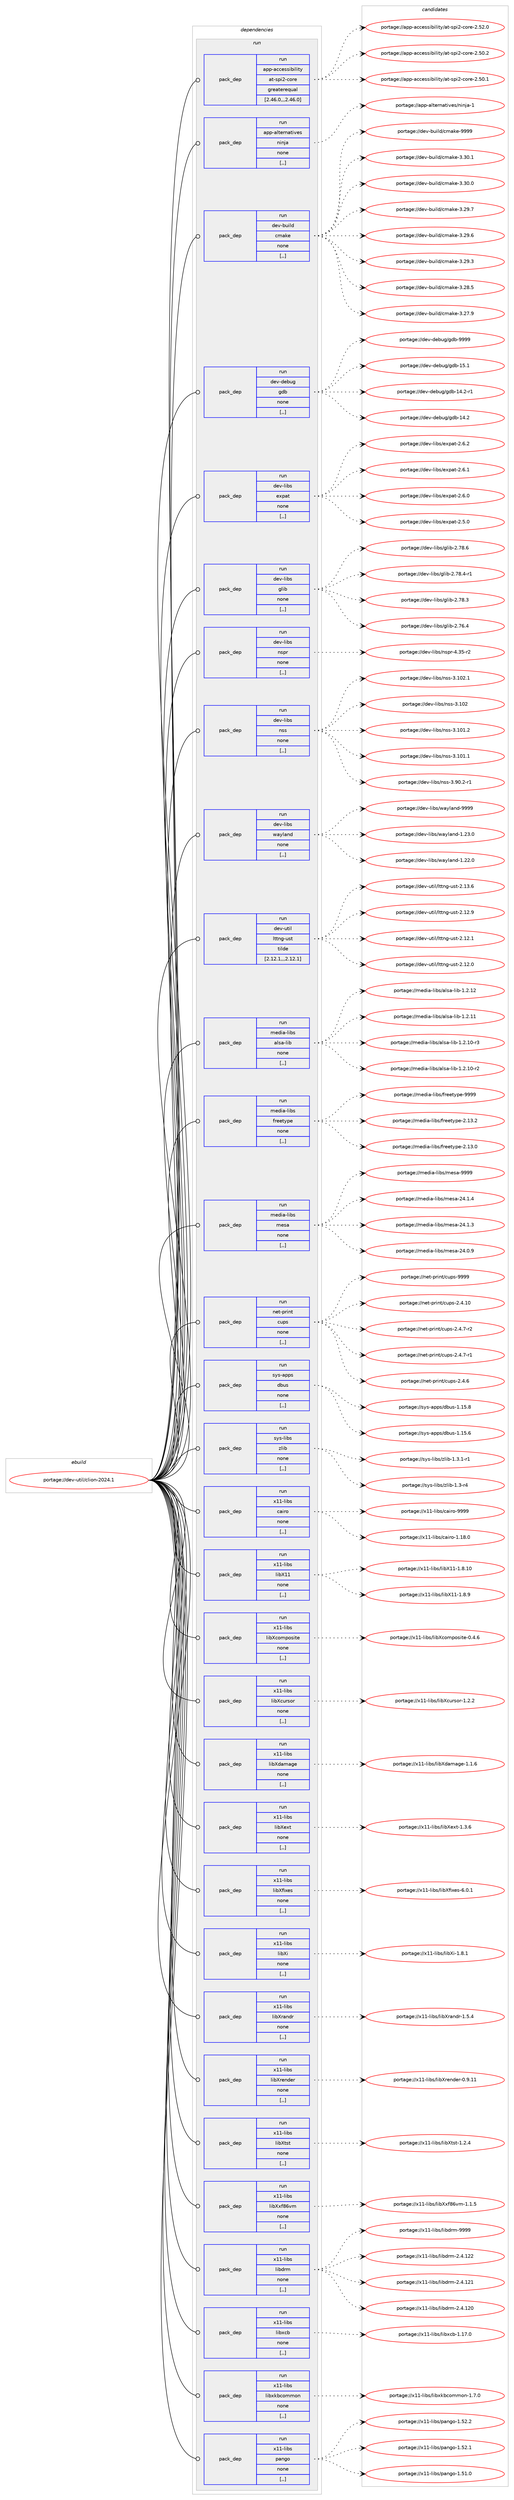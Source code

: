 digraph prolog {

# *************
# Graph options
# *************

newrank=true;
concentrate=true;
compound=true;
graph [rankdir=LR,fontname=Helvetica,fontsize=10,ranksep=1.5];#, ranksep=2.5, nodesep=0.2];
edge  [arrowhead=vee];
node  [fontname=Helvetica,fontsize=10];

# **********
# The ebuild
# **********

subgraph cluster_leftcol {
color=gray;
label=<<i>ebuild</i>>;
id [label="portage://dev-util/clion-2024.1", color=red, width=4, href="../dev-util/clion-2024.1.svg"];
}

# ****************
# The dependencies
# ****************

subgraph cluster_midcol {
color=gray;
label=<<i>dependencies</i>>;
subgraph cluster_compile {
fillcolor="#eeeeee";
style=filled;
label=<<i>compile</i>>;
}
subgraph cluster_compileandrun {
fillcolor="#eeeeee";
style=filled;
label=<<i>compile and run</i>>;
}
subgraph cluster_run {
fillcolor="#eeeeee";
style=filled;
label=<<i>run</i>>;
subgraph pack150677 {
dependency211525 [label=<<TABLE BORDER="0" CELLBORDER="1" CELLSPACING="0" CELLPADDING="4" WIDTH="220"><TR><TD ROWSPAN="6" CELLPADDING="30">pack_dep</TD></TR><TR><TD WIDTH="110">run</TD></TR><TR><TD>app-accessibility</TD></TR><TR><TD>at-spi2-core</TD></TR><TR><TD>greaterequal</TD></TR><TR><TD>[2.46.0,,,2.46.0]</TD></TR></TABLE>>, shape=none, color=blue];
}
id:e -> dependency211525:w [weight=20,style="solid",arrowhead="odot"];
subgraph pack150678 {
dependency211526 [label=<<TABLE BORDER="0" CELLBORDER="1" CELLSPACING="0" CELLPADDING="4" WIDTH="220"><TR><TD ROWSPAN="6" CELLPADDING="30">pack_dep</TD></TR><TR><TD WIDTH="110">run</TD></TR><TR><TD>app-alternatives</TD></TR><TR><TD>ninja</TD></TR><TR><TD>none</TD></TR><TR><TD>[,,]</TD></TR></TABLE>>, shape=none, color=blue];
}
id:e -> dependency211526:w [weight=20,style="solid",arrowhead="odot"];
subgraph pack150679 {
dependency211527 [label=<<TABLE BORDER="0" CELLBORDER="1" CELLSPACING="0" CELLPADDING="4" WIDTH="220"><TR><TD ROWSPAN="6" CELLPADDING="30">pack_dep</TD></TR><TR><TD WIDTH="110">run</TD></TR><TR><TD>dev-build</TD></TR><TR><TD>cmake</TD></TR><TR><TD>none</TD></TR><TR><TD>[,,]</TD></TR></TABLE>>, shape=none, color=blue];
}
id:e -> dependency211527:w [weight=20,style="solid",arrowhead="odot"];
subgraph pack150680 {
dependency211528 [label=<<TABLE BORDER="0" CELLBORDER="1" CELLSPACING="0" CELLPADDING="4" WIDTH="220"><TR><TD ROWSPAN="6" CELLPADDING="30">pack_dep</TD></TR><TR><TD WIDTH="110">run</TD></TR><TR><TD>dev-debug</TD></TR><TR><TD>gdb</TD></TR><TR><TD>none</TD></TR><TR><TD>[,,]</TD></TR></TABLE>>, shape=none, color=blue];
}
id:e -> dependency211528:w [weight=20,style="solid",arrowhead="odot"];
subgraph pack150681 {
dependency211529 [label=<<TABLE BORDER="0" CELLBORDER="1" CELLSPACING="0" CELLPADDING="4" WIDTH="220"><TR><TD ROWSPAN="6" CELLPADDING="30">pack_dep</TD></TR><TR><TD WIDTH="110">run</TD></TR><TR><TD>dev-libs</TD></TR><TR><TD>expat</TD></TR><TR><TD>none</TD></TR><TR><TD>[,,]</TD></TR></TABLE>>, shape=none, color=blue];
}
id:e -> dependency211529:w [weight=20,style="solid",arrowhead="odot"];
subgraph pack150682 {
dependency211530 [label=<<TABLE BORDER="0" CELLBORDER="1" CELLSPACING="0" CELLPADDING="4" WIDTH="220"><TR><TD ROWSPAN="6" CELLPADDING="30">pack_dep</TD></TR><TR><TD WIDTH="110">run</TD></TR><TR><TD>dev-libs</TD></TR><TR><TD>glib</TD></TR><TR><TD>none</TD></TR><TR><TD>[,,]</TD></TR></TABLE>>, shape=none, color=blue];
}
id:e -> dependency211530:w [weight=20,style="solid",arrowhead="odot"];
subgraph pack150683 {
dependency211531 [label=<<TABLE BORDER="0" CELLBORDER="1" CELLSPACING="0" CELLPADDING="4" WIDTH="220"><TR><TD ROWSPAN="6" CELLPADDING="30">pack_dep</TD></TR><TR><TD WIDTH="110">run</TD></TR><TR><TD>dev-libs</TD></TR><TR><TD>nspr</TD></TR><TR><TD>none</TD></TR><TR><TD>[,,]</TD></TR></TABLE>>, shape=none, color=blue];
}
id:e -> dependency211531:w [weight=20,style="solid",arrowhead="odot"];
subgraph pack150684 {
dependency211532 [label=<<TABLE BORDER="0" CELLBORDER="1" CELLSPACING="0" CELLPADDING="4" WIDTH="220"><TR><TD ROWSPAN="6" CELLPADDING="30">pack_dep</TD></TR><TR><TD WIDTH="110">run</TD></TR><TR><TD>dev-libs</TD></TR><TR><TD>nss</TD></TR><TR><TD>none</TD></TR><TR><TD>[,,]</TD></TR></TABLE>>, shape=none, color=blue];
}
id:e -> dependency211532:w [weight=20,style="solid",arrowhead="odot"];
subgraph pack150685 {
dependency211533 [label=<<TABLE BORDER="0" CELLBORDER="1" CELLSPACING="0" CELLPADDING="4" WIDTH="220"><TR><TD ROWSPAN="6" CELLPADDING="30">pack_dep</TD></TR><TR><TD WIDTH="110">run</TD></TR><TR><TD>dev-libs</TD></TR><TR><TD>wayland</TD></TR><TR><TD>none</TD></TR><TR><TD>[,,]</TD></TR></TABLE>>, shape=none, color=blue];
}
id:e -> dependency211533:w [weight=20,style="solid",arrowhead="odot"];
subgraph pack150686 {
dependency211534 [label=<<TABLE BORDER="0" CELLBORDER="1" CELLSPACING="0" CELLPADDING="4" WIDTH="220"><TR><TD ROWSPAN="6" CELLPADDING="30">pack_dep</TD></TR><TR><TD WIDTH="110">run</TD></TR><TR><TD>dev-util</TD></TR><TR><TD>lttng-ust</TD></TR><TR><TD>tilde</TD></TR><TR><TD>[2.12.1,,,2.12.1]</TD></TR></TABLE>>, shape=none, color=blue];
}
id:e -> dependency211534:w [weight=20,style="solid",arrowhead="odot"];
subgraph pack150687 {
dependency211535 [label=<<TABLE BORDER="0" CELLBORDER="1" CELLSPACING="0" CELLPADDING="4" WIDTH="220"><TR><TD ROWSPAN="6" CELLPADDING="30">pack_dep</TD></TR><TR><TD WIDTH="110">run</TD></TR><TR><TD>media-libs</TD></TR><TR><TD>alsa-lib</TD></TR><TR><TD>none</TD></TR><TR><TD>[,,]</TD></TR></TABLE>>, shape=none, color=blue];
}
id:e -> dependency211535:w [weight=20,style="solid",arrowhead="odot"];
subgraph pack150688 {
dependency211536 [label=<<TABLE BORDER="0" CELLBORDER="1" CELLSPACING="0" CELLPADDING="4" WIDTH="220"><TR><TD ROWSPAN="6" CELLPADDING="30">pack_dep</TD></TR><TR><TD WIDTH="110">run</TD></TR><TR><TD>media-libs</TD></TR><TR><TD>freetype</TD></TR><TR><TD>none</TD></TR><TR><TD>[,,]</TD></TR></TABLE>>, shape=none, color=blue];
}
id:e -> dependency211536:w [weight=20,style="solid",arrowhead="odot"];
subgraph pack150689 {
dependency211537 [label=<<TABLE BORDER="0" CELLBORDER="1" CELLSPACING="0" CELLPADDING="4" WIDTH="220"><TR><TD ROWSPAN="6" CELLPADDING="30">pack_dep</TD></TR><TR><TD WIDTH="110">run</TD></TR><TR><TD>media-libs</TD></TR><TR><TD>mesa</TD></TR><TR><TD>none</TD></TR><TR><TD>[,,]</TD></TR></TABLE>>, shape=none, color=blue];
}
id:e -> dependency211537:w [weight=20,style="solid",arrowhead="odot"];
subgraph pack150690 {
dependency211538 [label=<<TABLE BORDER="0" CELLBORDER="1" CELLSPACING="0" CELLPADDING="4" WIDTH="220"><TR><TD ROWSPAN="6" CELLPADDING="30">pack_dep</TD></TR><TR><TD WIDTH="110">run</TD></TR><TR><TD>net-print</TD></TR><TR><TD>cups</TD></TR><TR><TD>none</TD></TR><TR><TD>[,,]</TD></TR></TABLE>>, shape=none, color=blue];
}
id:e -> dependency211538:w [weight=20,style="solid",arrowhead="odot"];
subgraph pack150691 {
dependency211539 [label=<<TABLE BORDER="0" CELLBORDER="1" CELLSPACING="0" CELLPADDING="4" WIDTH="220"><TR><TD ROWSPAN="6" CELLPADDING="30">pack_dep</TD></TR><TR><TD WIDTH="110">run</TD></TR><TR><TD>sys-apps</TD></TR><TR><TD>dbus</TD></TR><TR><TD>none</TD></TR><TR><TD>[,,]</TD></TR></TABLE>>, shape=none, color=blue];
}
id:e -> dependency211539:w [weight=20,style="solid",arrowhead="odot"];
subgraph pack150692 {
dependency211540 [label=<<TABLE BORDER="0" CELLBORDER="1" CELLSPACING="0" CELLPADDING="4" WIDTH="220"><TR><TD ROWSPAN="6" CELLPADDING="30">pack_dep</TD></TR><TR><TD WIDTH="110">run</TD></TR><TR><TD>sys-libs</TD></TR><TR><TD>zlib</TD></TR><TR><TD>none</TD></TR><TR><TD>[,,]</TD></TR></TABLE>>, shape=none, color=blue];
}
id:e -> dependency211540:w [weight=20,style="solid",arrowhead="odot"];
subgraph pack150693 {
dependency211541 [label=<<TABLE BORDER="0" CELLBORDER="1" CELLSPACING="0" CELLPADDING="4" WIDTH="220"><TR><TD ROWSPAN="6" CELLPADDING="30">pack_dep</TD></TR><TR><TD WIDTH="110">run</TD></TR><TR><TD>x11-libs</TD></TR><TR><TD>cairo</TD></TR><TR><TD>none</TD></TR><TR><TD>[,,]</TD></TR></TABLE>>, shape=none, color=blue];
}
id:e -> dependency211541:w [weight=20,style="solid",arrowhead="odot"];
subgraph pack150694 {
dependency211542 [label=<<TABLE BORDER="0" CELLBORDER="1" CELLSPACING="0" CELLPADDING="4" WIDTH="220"><TR><TD ROWSPAN="6" CELLPADDING="30">pack_dep</TD></TR><TR><TD WIDTH="110">run</TD></TR><TR><TD>x11-libs</TD></TR><TR><TD>libX11</TD></TR><TR><TD>none</TD></TR><TR><TD>[,,]</TD></TR></TABLE>>, shape=none, color=blue];
}
id:e -> dependency211542:w [weight=20,style="solid",arrowhead="odot"];
subgraph pack150695 {
dependency211543 [label=<<TABLE BORDER="0" CELLBORDER="1" CELLSPACING="0" CELLPADDING="4" WIDTH="220"><TR><TD ROWSPAN="6" CELLPADDING="30">pack_dep</TD></TR><TR><TD WIDTH="110">run</TD></TR><TR><TD>x11-libs</TD></TR><TR><TD>libXcomposite</TD></TR><TR><TD>none</TD></TR><TR><TD>[,,]</TD></TR></TABLE>>, shape=none, color=blue];
}
id:e -> dependency211543:w [weight=20,style="solid",arrowhead="odot"];
subgraph pack150696 {
dependency211544 [label=<<TABLE BORDER="0" CELLBORDER="1" CELLSPACING="0" CELLPADDING="4" WIDTH="220"><TR><TD ROWSPAN="6" CELLPADDING="30">pack_dep</TD></TR><TR><TD WIDTH="110">run</TD></TR><TR><TD>x11-libs</TD></TR><TR><TD>libXcursor</TD></TR><TR><TD>none</TD></TR><TR><TD>[,,]</TD></TR></TABLE>>, shape=none, color=blue];
}
id:e -> dependency211544:w [weight=20,style="solid",arrowhead="odot"];
subgraph pack150697 {
dependency211545 [label=<<TABLE BORDER="0" CELLBORDER="1" CELLSPACING="0" CELLPADDING="4" WIDTH="220"><TR><TD ROWSPAN="6" CELLPADDING="30">pack_dep</TD></TR><TR><TD WIDTH="110">run</TD></TR><TR><TD>x11-libs</TD></TR><TR><TD>libXdamage</TD></TR><TR><TD>none</TD></TR><TR><TD>[,,]</TD></TR></TABLE>>, shape=none, color=blue];
}
id:e -> dependency211545:w [weight=20,style="solid",arrowhead="odot"];
subgraph pack150698 {
dependency211546 [label=<<TABLE BORDER="0" CELLBORDER="1" CELLSPACING="0" CELLPADDING="4" WIDTH="220"><TR><TD ROWSPAN="6" CELLPADDING="30">pack_dep</TD></TR><TR><TD WIDTH="110">run</TD></TR><TR><TD>x11-libs</TD></TR><TR><TD>libXext</TD></TR><TR><TD>none</TD></TR><TR><TD>[,,]</TD></TR></TABLE>>, shape=none, color=blue];
}
id:e -> dependency211546:w [weight=20,style="solid",arrowhead="odot"];
subgraph pack150699 {
dependency211547 [label=<<TABLE BORDER="0" CELLBORDER="1" CELLSPACING="0" CELLPADDING="4" WIDTH="220"><TR><TD ROWSPAN="6" CELLPADDING="30">pack_dep</TD></TR><TR><TD WIDTH="110">run</TD></TR><TR><TD>x11-libs</TD></TR><TR><TD>libXfixes</TD></TR><TR><TD>none</TD></TR><TR><TD>[,,]</TD></TR></TABLE>>, shape=none, color=blue];
}
id:e -> dependency211547:w [weight=20,style="solid",arrowhead="odot"];
subgraph pack150700 {
dependency211548 [label=<<TABLE BORDER="0" CELLBORDER="1" CELLSPACING="0" CELLPADDING="4" WIDTH="220"><TR><TD ROWSPAN="6" CELLPADDING="30">pack_dep</TD></TR><TR><TD WIDTH="110">run</TD></TR><TR><TD>x11-libs</TD></TR><TR><TD>libXi</TD></TR><TR><TD>none</TD></TR><TR><TD>[,,]</TD></TR></TABLE>>, shape=none, color=blue];
}
id:e -> dependency211548:w [weight=20,style="solid",arrowhead="odot"];
subgraph pack150701 {
dependency211549 [label=<<TABLE BORDER="0" CELLBORDER="1" CELLSPACING="0" CELLPADDING="4" WIDTH="220"><TR><TD ROWSPAN="6" CELLPADDING="30">pack_dep</TD></TR><TR><TD WIDTH="110">run</TD></TR><TR><TD>x11-libs</TD></TR><TR><TD>libXrandr</TD></TR><TR><TD>none</TD></TR><TR><TD>[,,]</TD></TR></TABLE>>, shape=none, color=blue];
}
id:e -> dependency211549:w [weight=20,style="solid",arrowhead="odot"];
subgraph pack150702 {
dependency211550 [label=<<TABLE BORDER="0" CELLBORDER="1" CELLSPACING="0" CELLPADDING="4" WIDTH="220"><TR><TD ROWSPAN="6" CELLPADDING="30">pack_dep</TD></TR><TR><TD WIDTH="110">run</TD></TR><TR><TD>x11-libs</TD></TR><TR><TD>libXrender</TD></TR><TR><TD>none</TD></TR><TR><TD>[,,]</TD></TR></TABLE>>, shape=none, color=blue];
}
id:e -> dependency211550:w [weight=20,style="solid",arrowhead="odot"];
subgraph pack150703 {
dependency211551 [label=<<TABLE BORDER="0" CELLBORDER="1" CELLSPACING="0" CELLPADDING="4" WIDTH="220"><TR><TD ROWSPAN="6" CELLPADDING="30">pack_dep</TD></TR><TR><TD WIDTH="110">run</TD></TR><TR><TD>x11-libs</TD></TR><TR><TD>libXtst</TD></TR><TR><TD>none</TD></TR><TR><TD>[,,]</TD></TR></TABLE>>, shape=none, color=blue];
}
id:e -> dependency211551:w [weight=20,style="solid",arrowhead="odot"];
subgraph pack150704 {
dependency211552 [label=<<TABLE BORDER="0" CELLBORDER="1" CELLSPACING="0" CELLPADDING="4" WIDTH="220"><TR><TD ROWSPAN="6" CELLPADDING="30">pack_dep</TD></TR><TR><TD WIDTH="110">run</TD></TR><TR><TD>x11-libs</TD></TR><TR><TD>libXxf86vm</TD></TR><TR><TD>none</TD></TR><TR><TD>[,,]</TD></TR></TABLE>>, shape=none, color=blue];
}
id:e -> dependency211552:w [weight=20,style="solid",arrowhead="odot"];
subgraph pack150705 {
dependency211553 [label=<<TABLE BORDER="0" CELLBORDER="1" CELLSPACING="0" CELLPADDING="4" WIDTH="220"><TR><TD ROWSPAN="6" CELLPADDING="30">pack_dep</TD></TR><TR><TD WIDTH="110">run</TD></TR><TR><TD>x11-libs</TD></TR><TR><TD>libdrm</TD></TR><TR><TD>none</TD></TR><TR><TD>[,,]</TD></TR></TABLE>>, shape=none, color=blue];
}
id:e -> dependency211553:w [weight=20,style="solid",arrowhead="odot"];
subgraph pack150706 {
dependency211554 [label=<<TABLE BORDER="0" CELLBORDER="1" CELLSPACING="0" CELLPADDING="4" WIDTH="220"><TR><TD ROWSPAN="6" CELLPADDING="30">pack_dep</TD></TR><TR><TD WIDTH="110">run</TD></TR><TR><TD>x11-libs</TD></TR><TR><TD>libxcb</TD></TR><TR><TD>none</TD></TR><TR><TD>[,,]</TD></TR></TABLE>>, shape=none, color=blue];
}
id:e -> dependency211554:w [weight=20,style="solid",arrowhead="odot"];
subgraph pack150707 {
dependency211555 [label=<<TABLE BORDER="0" CELLBORDER="1" CELLSPACING="0" CELLPADDING="4" WIDTH="220"><TR><TD ROWSPAN="6" CELLPADDING="30">pack_dep</TD></TR><TR><TD WIDTH="110">run</TD></TR><TR><TD>x11-libs</TD></TR><TR><TD>libxkbcommon</TD></TR><TR><TD>none</TD></TR><TR><TD>[,,]</TD></TR></TABLE>>, shape=none, color=blue];
}
id:e -> dependency211555:w [weight=20,style="solid",arrowhead="odot"];
subgraph pack150708 {
dependency211556 [label=<<TABLE BORDER="0" CELLBORDER="1" CELLSPACING="0" CELLPADDING="4" WIDTH="220"><TR><TD ROWSPAN="6" CELLPADDING="30">pack_dep</TD></TR><TR><TD WIDTH="110">run</TD></TR><TR><TD>x11-libs</TD></TR><TR><TD>pango</TD></TR><TR><TD>none</TD></TR><TR><TD>[,,]</TD></TR></TABLE>>, shape=none, color=blue];
}
id:e -> dependency211556:w [weight=20,style="solid",arrowhead="odot"];
}
}

# **************
# The candidates
# **************

subgraph cluster_choices {
rank=same;
color=gray;
label=<<i>candidates</i>>;

subgraph choice150677 {
color=black;
nodesep=1;
choice97112112459799991011151151059810510810511612147971164511511210550459911111410145504653504648 [label="portage://app-accessibility/at-spi2-core-2.52.0", color=red, width=4,href="../app-accessibility/at-spi2-core-2.52.0.svg"];
choice97112112459799991011151151059810510810511612147971164511511210550459911111410145504653484650 [label="portage://app-accessibility/at-spi2-core-2.50.2", color=red, width=4,href="../app-accessibility/at-spi2-core-2.50.2.svg"];
choice97112112459799991011151151059810510810511612147971164511511210550459911111410145504653484649 [label="portage://app-accessibility/at-spi2-core-2.50.1", color=red, width=4,href="../app-accessibility/at-spi2-core-2.50.1.svg"];
dependency211525:e -> choice97112112459799991011151151059810510810511612147971164511511210550459911111410145504653504648:w [style=dotted,weight="100"];
dependency211525:e -> choice97112112459799991011151151059810510810511612147971164511511210550459911111410145504653484650:w [style=dotted,weight="100"];
dependency211525:e -> choice97112112459799991011151151059810510810511612147971164511511210550459911111410145504653484649:w [style=dotted,weight="100"];
}
subgraph choice150678 {
color=black;
nodesep=1;
choice9711211245971081161011141109711610511810111547110105110106974549 [label="portage://app-alternatives/ninja-1", color=red, width=4,href="../app-alternatives/ninja-1.svg"];
dependency211526:e -> choice9711211245971081161011141109711610511810111547110105110106974549:w [style=dotted,weight="100"];
}
subgraph choice150679 {
color=black;
nodesep=1;
choice10010111845981171051081004799109971071014557575757 [label="portage://dev-build/cmake-9999", color=red, width=4,href="../dev-build/cmake-9999.svg"];
choice100101118459811710510810047991099710710145514651484649 [label="portage://dev-build/cmake-3.30.1", color=red, width=4,href="../dev-build/cmake-3.30.1.svg"];
choice100101118459811710510810047991099710710145514651484648 [label="portage://dev-build/cmake-3.30.0", color=red, width=4,href="../dev-build/cmake-3.30.0.svg"];
choice100101118459811710510810047991099710710145514650574655 [label="portage://dev-build/cmake-3.29.7", color=red, width=4,href="../dev-build/cmake-3.29.7.svg"];
choice100101118459811710510810047991099710710145514650574654 [label="portage://dev-build/cmake-3.29.6", color=red, width=4,href="../dev-build/cmake-3.29.6.svg"];
choice100101118459811710510810047991099710710145514650574651 [label="portage://dev-build/cmake-3.29.3", color=red, width=4,href="../dev-build/cmake-3.29.3.svg"];
choice100101118459811710510810047991099710710145514650564653 [label="portage://dev-build/cmake-3.28.5", color=red, width=4,href="../dev-build/cmake-3.28.5.svg"];
choice100101118459811710510810047991099710710145514650554657 [label="portage://dev-build/cmake-3.27.9", color=red, width=4,href="../dev-build/cmake-3.27.9.svg"];
dependency211527:e -> choice10010111845981171051081004799109971071014557575757:w [style=dotted,weight="100"];
dependency211527:e -> choice100101118459811710510810047991099710710145514651484649:w [style=dotted,weight="100"];
dependency211527:e -> choice100101118459811710510810047991099710710145514651484648:w [style=dotted,weight="100"];
dependency211527:e -> choice100101118459811710510810047991099710710145514650574655:w [style=dotted,weight="100"];
dependency211527:e -> choice100101118459811710510810047991099710710145514650574654:w [style=dotted,weight="100"];
dependency211527:e -> choice100101118459811710510810047991099710710145514650574651:w [style=dotted,weight="100"];
dependency211527:e -> choice100101118459811710510810047991099710710145514650564653:w [style=dotted,weight="100"];
dependency211527:e -> choice100101118459811710510810047991099710710145514650554657:w [style=dotted,weight="100"];
}
subgraph choice150680 {
color=black;
nodesep=1;
choice100101118451001019811710347103100984557575757 [label="portage://dev-debug/gdb-9999", color=red, width=4,href="../dev-debug/gdb-9999.svg"];
choice100101118451001019811710347103100984549534649 [label="portage://dev-debug/gdb-15.1", color=red, width=4,href="../dev-debug/gdb-15.1.svg"];
choice1001011184510010198117103471031009845495246504511449 [label="portage://dev-debug/gdb-14.2-r1", color=red, width=4,href="../dev-debug/gdb-14.2-r1.svg"];
choice100101118451001019811710347103100984549524650 [label="portage://dev-debug/gdb-14.2", color=red, width=4,href="../dev-debug/gdb-14.2.svg"];
dependency211528:e -> choice100101118451001019811710347103100984557575757:w [style=dotted,weight="100"];
dependency211528:e -> choice100101118451001019811710347103100984549534649:w [style=dotted,weight="100"];
dependency211528:e -> choice1001011184510010198117103471031009845495246504511449:w [style=dotted,weight="100"];
dependency211528:e -> choice100101118451001019811710347103100984549524650:w [style=dotted,weight="100"];
}
subgraph choice150681 {
color=black;
nodesep=1;
choice10010111845108105981154710112011297116455046544650 [label="portage://dev-libs/expat-2.6.2", color=red, width=4,href="../dev-libs/expat-2.6.2.svg"];
choice10010111845108105981154710112011297116455046544649 [label="portage://dev-libs/expat-2.6.1", color=red, width=4,href="../dev-libs/expat-2.6.1.svg"];
choice10010111845108105981154710112011297116455046544648 [label="portage://dev-libs/expat-2.6.0", color=red, width=4,href="../dev-libs/expat-2.6.0.svg"];
choice10010111845108105981154710112011297116455046534648 [label="portage://dev-libs/expat-2.5.0", color=red, width=4,href="../dev-libs/expat-2.5.0.svg"];
dependency211529:e -> choice10010111845108105981154710112011297116455046544650:w [style=dotted,weight="100"];
dependency211529:e -> choice10010111845108105981154710112011297116455046544649:w [style=dotted,weight="100"];
dependency211529:e -> choice10010111845108105981154710112011297116455046544648:w [style=dotted,weight="100"];
dependency211529:e -> choice10010111845108105981154710112011297116455046534648:w [style=dotted,weight="100"];
}
subgraph choice150682 {
color=black;
nodesep=1;
choice1001011184510810598115471031081059845504655564654 [label="portage://dev-libs/glib-2.78.6", color=red, width=4,href="../dev-libs/glib-2.78.6.svg"];
choice10010111845108105981154710310810598455046555646524511449 [label="portage://dev-libs/glib-2.78.4-r1", color=red, width=4,href="../dev-libs/glib-2.78.4-r1.svg"];
choice1001011184510810598115471031081059845504655564651 [label="portage://dev-libs/glib-2.78.3", color=red, width=4,href="../dev-libs/glib-2.78.3.svg"];
choice1001011184510810598115471031081059845504655544652 [label="portage://dev-libs/glib-2.76.4", color=red, width=4,href="../dev-libs/glib-2.76.4.svg"];
dependency211530:e -> choice1001011184510810598115471031081059845504655564654:w [style=dotted,weight="100"];
dependency211530:e -> choice10010111845108105981154710310810598455046555646524511449:w [style=dotted,weight="100"];
dependency211530:e -> choice1001011184510810598115471031081059845504655564651:w [style=dotted,weight="100"];
dependency211530:e -> choice1001011184510810598115471031081059845504655544652:w [style=dotted,weight="100"];
}
subgraph choice150683 {
color=black;
nodesep=1;
choice10010111845108105981154711011511211445524651534511450 [label="portage://dev-libs/nspr-4.35-r2", color=red, width=4,href="../dev-libs/nspr-4.35-r2.svg"];
dependency211531:e -> choice10010111845108105981154711011511211445524651534511450:w [style=dotted,weight="100"];
}
subgraph choice150684 {
color=black;
nodesep=1;
choice1001011184510810598115471101151154551464948504649 [label="portage://dev-libs/nss-3.102.1", color=red, width=4,href="../dev-libs/nss-3.102.1.svg"];
choice100101118451081059811547110115115455146494850 [label="portage://dev-libs/nss-3.102", color=red, width=4,href="../dev-libs/nss-3.102.svg"];
choice1001011184510810598115471101151154551464948494650 [label="portage://dev-libs/nss-3.101.2", color=red, width=4,href="../dev-libs/nss-3.101.2.svg"];
choice1001011184510810598115471101151154551464948494649 [label="portage://dev-libs/nss-3.101.1", color=red, width=4,href="../dev-libs/nss-3.101.1.svg"];
choice100101118451081059811547110115115455146574846504511449 [label="portage://dev-libs/nss-3.90.2-r1", color=red, width=4,href="../dev-libs/nss-3.90.2-r1.svg"];
dependency211532:e -> choice1001011184510810598115471101151154551464948504649:w [style=dotted,weight="100"];
dependency211532:e -> choice100101118451081059811547110115115455146494850:w [style=dotted,weight="100"];
dependency211532:e -> choice1001011184510810598115471101151154551464948494650:w [style=dotted,weight="100"];
dependency211532:e -> choice1001011184510810598115471101151154551464948494649:w [style=dotted,weight="100"];
dependency211532:e -> choice100101118451081059811547110115115455146574846504511449:w [style=dotted,weight="100"];
}
subgraph choice150685 {
color=black;
nodesep=1;
choice10010111845108105981154711997121108971101004557575757 [label="portage://dev-libs/wayland-9999", color=red, width=4,href="../dev-libs/wayland-9999.svg"];
choice100101118451081059811547119971211089711010045494650514648 [label="portage://dev-libs/wayland-1.23.0", color=red, width=4,href="../dev-libs/wayland-1.23.0.svg"];
choice100101118451081059811547119971211089711010045494650504648 [label="portage://dev-libs/wayland-1.22.0", color=red, width=4,href="../dev-libs/wayland-1.22.0.svg"];
dependency211533:e -> choice10010111845108105981154711997121108971101004557575757:w [style=dotted,weight="100"];
dependency211533:e -> choice100101118451081059811547119971211089711010045494650514648:w [style=dotted,weight="100"];
dependency211533:e -> choice100101118451081059811547119971211089711010045494650504648:w [style=dotted,weight="100"];
}
subgraph choice150686 {
color=black;
nodesep=1;
choice10010111845117116105108471081161161101034511711511645504649514654 [label="portage://dev-util/lttng-ust-2.13.6", color=red, width=4,href="../dev-util/lttng-ust-2.13.6.svg"];
choice10010111845117116105108471081161161101034511711511645504649504657 [label="portage://dev-util/lttng-ust-2.12.9", color=red, width=4,href="../dev-util/lttng-ust-2.12.9.svg"];
choice10010111845117116105108471081161161101034511711511645504649504649 [label="portage://dev-util/lttng-ust-2.12.1", color=red, width=4,href="../dev-util/lttng-ust-2.12.1.svg"];
choice10010111845117116105108471081161161101034511711511645504649504648 [label="portage://dev-util/lttng-ust-2.12.0", color=red, width=4,href="../dev-util/lttng-ust-2.12.0.svg"];
dependency211534:e -> choice10010111845117116105108471081161161101034511711511645504649514654:w [style=dotted,weight="100"];
dependency211534:e -> choice10010111845117116105108471081161161101034511711511645504649504657:w [style=dotted,weight="100"];
dependency211534:e -> choice10010111845117116105108471081161161101034511711511645504649504649:w [style=dotted,weight="100"];
dependency211534:e -> choice10010111845117116105108471081161161101034511711511645504649504648:w [style=dotted,weight="100"];
}
subgraph choice150687 {
color=black;
nodesep=1;
choice109101100105974510810598115479710811597451081059845494650464950 [label="portage://media-libs/alsa-lib-1.2.12", color=red, width=4,href="../media-libs/alsa-lib-1.2.12.svg"];
choice109101100105974510810598115479710811597451081059845494650464949 [label="portage://media-libs/alsa-lib-1.2.11", color=red, width=4,href="../media-libs/alsa-lib-1.2.11.svg"];
choice1091011001059745108105981154797108115974510810598454946504649484511451 [label="portage://media-libs/alsa-lib-1.2.10-r3", color=red, width=4,href="../media-libs/alsa-lib-1.2.10-r3.svg"];
choice1091011001059745108105981154797108115974510810598454946504649484511450 [label="portage://media-libs/alsa-lib-1.2.10-r2", color=red, width=4,href="../media-libs/alsa-lib-1.2.10-r2.svg"];
dependency211535:e -> choice109101100105974510810598115479710811597451081059845494650464950:w [style=dotted,weight="100"];
dependency211535:e -> choice109101100105974510810598115479710811597451081059845494650464949:w [style=dotted,weight="100"];
dependency211535:e -> choice1091011001059745108105981154797108115974510810598454946504649484511451:w [style=dotted,weight="100"];
dependency211535:e -> choice1091011001059745108105981154797108115974510810598454946504649484511450:w [style=dotted,weight="100"];
}
subgraph choice150688 {
color=black;
nodesep=1;
choice109101100105974510810598115471021141011011161211121014557575757 [label="portage://media-libs/freetype-9999", color=red, width=4,href="../media-libs/freetype-9999.svg"];
choice1091011001059745108105981154710211410110111612111210145504649514650 [label="portage://media-libs/freetype-2.13.2", color=red, width=4,href="../media-libs/freetype-2.13.2.svg"];
choice1091011001059745108105981154710211410110111612111210145504649514648 [label="portage://media-libs/freetype-2.13.0", color=red, width=4,href="../media-libs/freetype-2.13.0.svg"];
dependency211536:e -> choice109101100105974510810598115471021141011011161211121014557575757:w [style=dotted,weight="100"];
dependency211536:e -> choice1091011001059745108105981154710211410110111612111210145504649514650:w [style=dotted,weight="100"];
dependency211536:e -> choice1091011001059745108105981154710211410110111612111210145504649514648:w [style=dotted,weight="100"];
}
subgraph choice150689 {
color=black;
nodesep=1;
choice10910110010597451081059811547109101115974557575757 [label="portage://media-libs/mesa-9999", color=red, width=4,href="../media-libs/mesa-9999.svg"];
choice109101100105974510810598115471091011159745505246494652 [label="portage://media-libs/mesa-24.1.4", color=red, width=4,href="../media-libs/mesa-24.1.4.svg"];
choice109101100105974510810598115471091011159745505246494651 [label="portage://media-libs/mesa-24.1.3", color=red, width=4,href="../media-libs/mesa-24.1.3.svg"];
choice109101100105974510810598115471091011159745505246484657 [label="portage://media-libs/mesa-24.0.9", color=red, width=4,href="../media-libs/mesa-24.0.9.svg"];
dependency211537:e -> choice10910110010597451081059811547109101115974557575757:w [style=dotted,weight="100"];
dependency211537:e -> choice109101100105974510810598115471091011159745505246494652:w [style=dotted,weight="100"];
dependency211537:e -> choice109101100105974510810598115471091011159745505246494651:w [style=dotted,weight="100"];
dependency211537:e -> choice109101100105974510810598115471091011159745505246484657:w [style=dotted,weight="100"];
}
subgraph choice150690 {
color=black;
nodesep=1;
choice1101011164511211410511011647991171121154557575757 [label="portage://net-print/cups-9999", color=red, width=4,href="../net-print/cups-9999.svg"];
choice11010111645112114105110116479911711211545504652464948 [label="portage://net-print/cups-2.4.10", color=red, width=4,href="../net-print/cups-2.4.10.svg"];
choice1101011164511211410511011647991171121154550465246554511450 [label="portage://net-print/cups-2.4.7-r2", color=red, width=4,href="../net-print/cups-2.4.7-r2.svg"];
choice1101011164511211410511011647991171121154550465246554511449 [label="portage://net-print/cups-2.4.7-r1", color=red, width=4,href="../net-print/cups-2.4.7-r1.svg"];
choice110101116451121141051101164799117112115455046524654 [label="portage://net-print/cups-2.4.6", color=red, width=4,href="../net-print/cups-2.4.6.svg"];
dependency211538:e -> choice1101011164511211410511011647991171121154557575757:w [style=dotted,weight="100"];
dependency211538:e -> choice11010111645112114105110116479911711211545504652464948:w [style=dotted,weight="100"];
dependency211538:e -> choice1101011164511211410511011647991171121154550465246554511450:w [style=dotted,weight="100"];
dependency211538:e -> choice1101011164511211410511011647991171121154550465246554511449:w [style=dotted,weight="100"];
dependency211538:e -> choice110101116451121141051101164799117112115455046524654:w [style=dotted,weight="100"];
}
subgraph choice150691 {
color=black;
nodesep=1;
choice1151211154597112112115471009811711545494649534656 [label="portage://sys-apps/dbus-1.15.8", color=red, width=4,href="../sys-apps/dbus-1.15.8.svg"];
choice1151211154597112112115471009811711545494649534654 [label="portage://sys-apps/dbus-1.15.6", color=red, width=4,href="../sys-apps/dbus-1.15.6.svg"];
dependency211539:e -> choice1151211154597112112115471009811711545494649534656:w [style=dotted,weight="100"];
dependency211539:e -> choice1151211154597112112115471009811711545494649534654:w [style=dotted,weight="100"];
}
subgraph choice150692 {
color=black;
nodesep=1;
choice115121115451081059811547122108105984549465146494511449 [label="portage://sys-libs/zlib-1.3.1-r1", color=red, width=4,href="../sys-libs/zlib-1.3.1-r1.svg"];
choice11512111545108105981154712210810598454946514511452 [label="portage://sys-libs/zlib-1.3-r4", color=red, width=4,href="../sys-libs/zlib-1.3-r4.svg"];
dependency211540:e -> choice115121115451081059811547122108105984549465146494511449:w [style=dotted,weight="100"];
dependency211540:e -> choice11512111545108105981154712210810598454946514511452:w [style=dotted,weight="100"];
}
subgraph choice150693 {
color=black;
nodesep=1;
choice120494945108105981154799971051141114557575757 [label="portage://x11-libs/cairo-9999", color=red, width=4,href="../x11-libs/cairo-9999.svg"];
choice1204949451081059811547999710511411145494649564648 [label="portage://x11-libs/cairo-1.18.0", color=red, width=4,href="../x11-libs/cairo-1.18.0.svg"];
dependency211541:e -> choice120494945108105981154799971051141114557575757:w [style=dotted,weight="100"];
dependency211541:e -> choice1204949451081059811547999710511411145494649564648:w [style=dotted,weight="100"];
}
subgraph choice150694 {
color=black;
nodesep=1;
choice12049494510810598115471081059888494945494656464948 [label="portage://x11-libs/libX11-1.8.10", color=red, width=4,href="../x11-libs/libX11-1.8.10.svg"];
choice120494945108105981154710810598884949454946564657 [label="portage://x11-libs/libX11-1.8.9", color=red, width=4,href="../x11-libs/libX11-1.8.9.svg"];
dependency211542:e -> choice12049494510810598115471081059888494945494656464948:w [style=dotted,weight="100"];
dependency211542:e -> choice120494945108105981154710810598884949454946564657:w [style=dotted,weight="100"];
}
subgraph choice150695 {
color=black;
nodesep=1;
choice1204949451081059811547108105988899111109112111115105116101454846524654 [label="portage://x11-libs/libXcomposite-0.4.6", color=red, width=4,href="../x11-libs/libXcomposite-0.4.6.svg"];
dependency211543:e -> choice1204949451081059811547108105988899111109112111115105116101454846524654:w [style=dotted,weight="100"];
}
subgraph choice150696 {
color=black;
nodesep=1;
choice1204949451081059811547108105988899117114115111114454946504650 [label="portage://x11-libs/libXcursor-1.2.2", color=red, width=4,href="../x11-libs/libXcursor-1.2.2.svg"];
dependency211544:e -> choice1204949451081059811547108105988899117114115111114454946504650:w [style=dotted,weight="100"];
}
subgraph choice150697 {
color=black;
nodesep=1;
choice120494945108105981154710810598881009710997103101454946494654 [label="portage://x11-libs/libXdamage-1.1.6", color=red, width=4,href="../x11-libs/libXdamage-1.1.6.svg"];
dependency211545:e -> choice120494945108105981154710810598881009710997103101454946494654:w [style=dotted,weight="100"];
}
subgraph choice150698 {
color=black;
nodesep=1;
choice12049494510810598115471081059888101120116454946514654 [label="portage://x11-libs/libXext-1.3.6", color=red, width=4,href="../x11-libs/libXext-1.3.6.svg"];
dependency211546:e -> choice12049494510810598115471081059888101120116454946514654:w [style=dotted,weight="100"];
}
subgraph choice150699 {
color=black;
nodesep=1;
choice12049494510810598115471081059888102105120101115455446484649 [label="portage://x11-libs/libXfixes-6.0.1", color=red, width=4,href="../x11-libs/libXfixes-6.0.1.svg"];
dependency211547:e -> choice12049494510810598115471081059888102105120101115455446484649:w [style=dotted,weight="100"];
}
subgraph choice150700 {
color=black;
nodesep=1;
choice12049494510810598115471081059888105454946564649 [label="portage://x11-libs/libXi-1.8.1", color=red, width=4,href="../x11-libs/libXi-1.8.1.svg"];
dependency211548:e -> choice12049494510810598115471081059888105454946564649:w [style=dotted,weight="100"];
}
subgraph choice150701 {
color=black;
nodesep=1;
choice1204949451081059811547108105988811497110100114454946534652 [label="portage://x11-libs/libXrandr-1.5.4", color=red, width=4,href="../x11-libs/libXrandr-1.5.4.svg"];
dependency211549:e -> choice1204949451081059811547108105988811497110100114454946534652:w [style=dotted,weight="100"];
}
subgraph choice150702 {
color=black;
nodesep=1;
choice1204949451081059811547108105988811410111010010111445484657464949 [label="portage://x11-libs/libXrender-0.9.11", color=red, width=4,href="../x11-libs/libXrender-0.9.11.svg"];
dependency211550:e -> choice1204949451081059811547108105988811410111010010111445484657464949:w [style=dotted,weight="100"];
}
subgraph choice150703 {
color=black;
nodesep=1;
choice12049494510810598115471081059888116115116454946504652 [label="portage://x11-libs/libXtst-1.2.4", color=red, width=4,href="../x11-libs/libXtst-1.2.4.svg"];
dependency211551:e -> choice12049494510810598115471081059888116115116454946504652:w [style=dotted,weight="100"];
}
subgraph choice150704 {
color=black;
nodesep=1;
choice120494945108105981154710810598881201025654118109454946494653 [label="portage://x11-libs/libXxf86vm-1.1.5", color=red, width=4,href="../x11-libs/libXxf86vm-1.1.5.svg"];
dependency211552:e -> choice120494945108105981154710810598881201025654118109454946494653:w [style=dotted,weight="100"];
}
subgraph choice150705 {
color=black;
nodesep=1;
choice1204949451081059811547108105981001141094557575757 [label="portage://x11-libs/libdrm-9999", color=red, width=4,href="../x11-libs/libdrm-9999.svg"];
choice1204949451081059811547108105981001141094550465246495050 [label="portage://x11-libs/libdrm-2.4.122", color=red, width=4,href="../x11-libs/libdrm-2.4.122.svg"];
choice1204949451081059811547108105981001141094550465246495049 [label="portage://x11-libs/libdrm-2.4.121", color=red, width=4,href="../x11-libs/libdrm-2.4.121.svg"];
choice1204949451081059811547108105981001141094550465246495048 [label="portage://x11-libs/libdrm-2.4.120", color=red, width=4,href="../x11-libs/libdrm-2.4.120.svg"];
dependency211553:e -> choice1204949451081059811547108105981001141094557575757:w [style=dotted,weight="100"];
dependency211553:e -> choice1204949451081059811547108105981001141094550465246495050:w [style=dotted,weight="100"];
dependency211553:e -> choice1204949451081059811547108105981001141094550465246495049:w [style=dotted,weight="100"];
dependency211553:e -> choice1204949451081059811547108105981001141094550465246495048:w [style=dotted,weight="100"];
}
subgraph choice150706 {
color=black;
nodesep=1;
choice120494945108105981154710810598120999845494649554648 [label="portage://x11-libs/libxcb-1.17.0", color=red, width=4,href="../x11-libs/libxcb-1.17.0.svg"];
dependency211554:e -> choice120494945108105981154710810598120999845494649554648:w [style=dotted,weight="100"];
}
subgraph choice150707 {
color=black;
nodesep=1;
choice1204949451081059811547108105981201079899111109109111110454946554648 [label="portage://x11-libs/libxkbcommon-1.7.0", color=red, width=4,href="../x11-libs/libxkbcommon-1.7.0.svg"];
dependency211555:e -> choice1204949451081059811547108105981201079899111109109111110454946554648:w [style=dotted,weight="100"];
}
subgraph choice150708 {
color=black;
nodesep=1;
choice12049494510810598115471129711010311145494653504650 [label="portage://x11-libs/pango-1.52.2", color=red, width=4,href="../x11-libs/pango-1.52.2.svg"];
choice12049494510810598115471129711010311145494653504649 [label="portage://x11-libs/pango-1.52.1", color=red, width=4,href="../x11-libs/pango-1.52.1.svg"];
choice12049494510810598115471129711010311145494653494648 [label="portage://x11-libs/pango-1.51.0", color=red, width=4,href="../x11-libs/pango-1.51.0.svg"];
dependency211556:e -> choice12049494510810598115471129711010311145494653504650:w [style=dotted,weight="100"];
dependency211556:e -> choice12049494510810598115471129711010311145494653504649:w [style=dotted,weight="100"];
dependency211556:e -> choice12049494510810598115471129711010311145494653494648:w [style=dotted,weight="100"];
}
}

}
